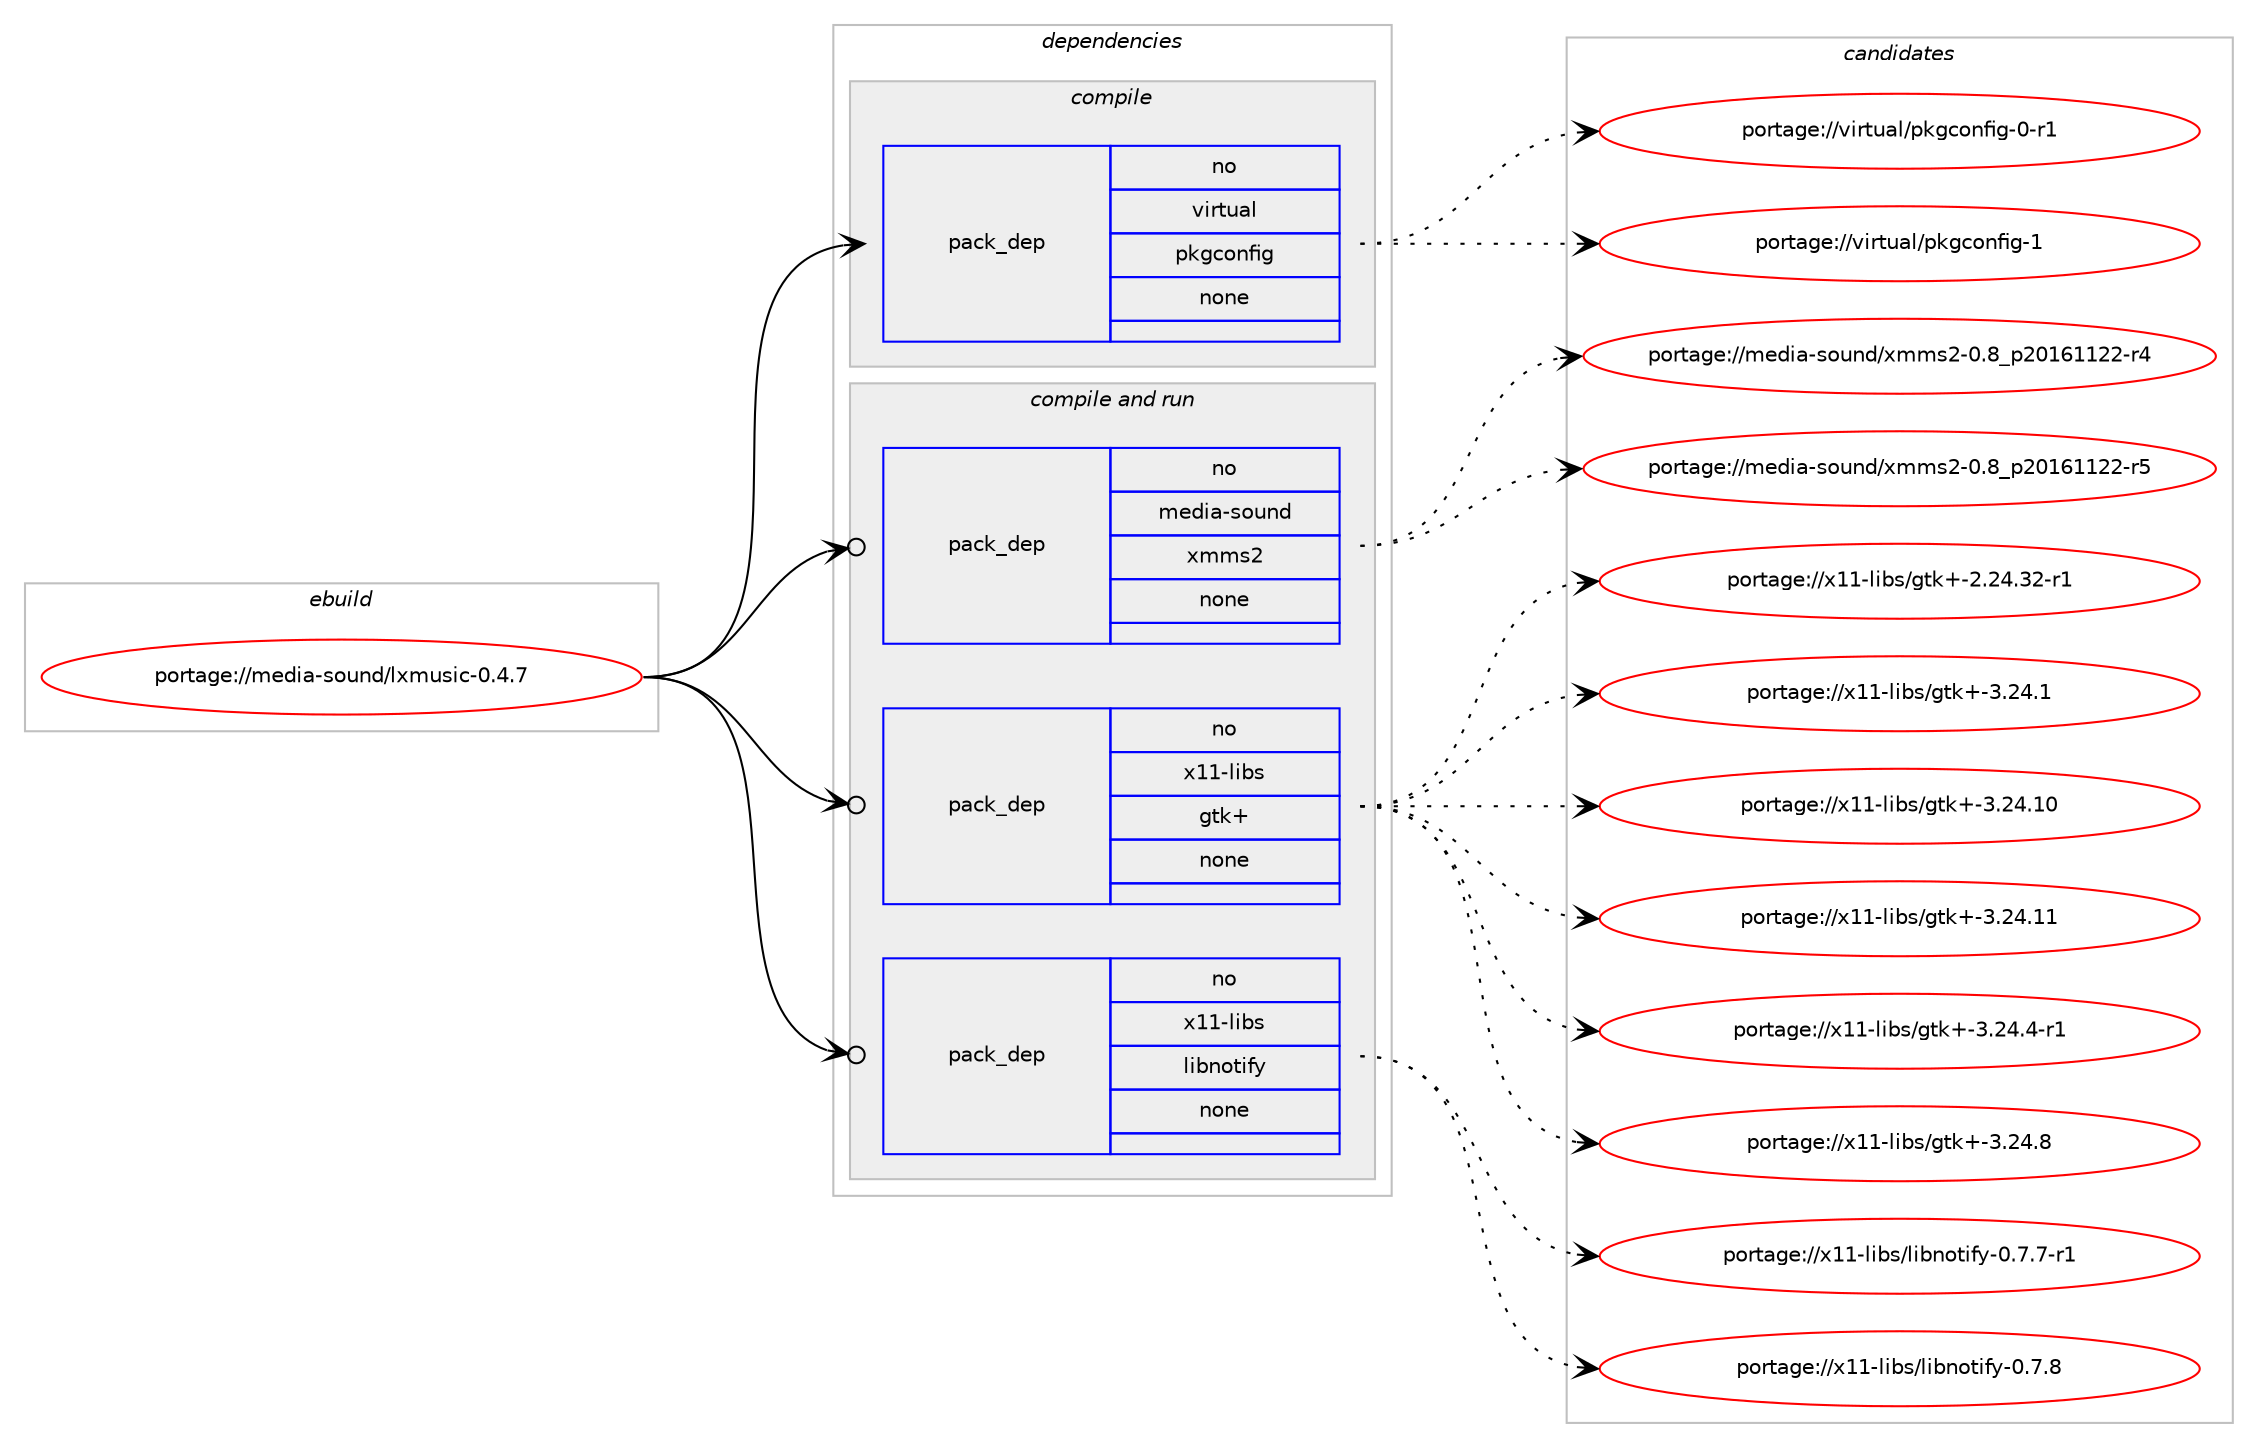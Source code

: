 digraph prolog {

# *************
# Graph options
# *************

newrank=true;
concentrate=true;
compound=true;
graph [rankdir=LR,fontname=Helvetica,fontsize=10,ranksep=1.5];#, ranksep=2.5, nodesep=0.2];
edge  [arrowhead=vee];
node  [fontname=Helvetica,fontsize=10];

# **********
# The ebuild
# **********

subgraph cluster_leftcol {
color=gray;
rank=same;
label=<<i>ebuild</i>>;
id [label="portage://media-sound/lxmusic-0.4.7", color=red, width=4, href="../media-sound/lxmusic-0.4.7.svg"];
}

# ****************
# The dependencies
# ****************

subgraph cluster_midcol {
color=gray;
label=<<i>dependencies</i>>;
subgraph cluster_compile {
fillcolor="#eeeeee";
style=filled;
label=<<i>compile</i>>;
subgraph pack244949 {
dependency333141 [label=<<TABLE BORDER="0" CELLBORDER="1" CELLSPACING="0" CELLPADDING="4" WIDTH="220"><TR><TD ROWSPAN="6" CELLPADDING="30">pack_dep</TD></TR><TR><TD WIDTH="110">no</TD></TR><TR><TD>virtual</TD></TR><TR><TD>pkgconfig</TD></TR><TR><TD>none</TD></TR><TR><TD></TD></TR></TABLE>>, shape=none, color=blue];
}
id:e -> dependency333141:w [weight=20,style="solid",arrowhead="vee"];
}
subgraph cluster_compileandrun {
fillcolor="#eeeeee";
style=filled;
label=<<i>compile and run</i>>;
subgraph pack244950 {
dependency333142 [label=<<TABLE BORDER="0" CELLBORDER="1" CELLSPACING="0" CELLPADDING="4" WIDTH="220"><TR><TD ROWSPAN="6" CELLPADDING="30">pack_dep</TD></TR><TR><TD WIDTH="110">no</TD></TR><TR><TD>media-sound</TD></TR><TR><TD>xmms2</TD></TR><TR><TD>none</TD></TR><TR><TD></TD></TR></TABLE>>, shape=none, color=blue];
}
id:e -> dependency333142:w [weight=20,style="solid",arrowhead="odotvee"];
subgraph pack244951 {
dependency333143 [label=<<TABLE BORDER="0" CELLBORDER="1" CELLSPACING="0" CELLPADDING="4" WIDTH="220"><TR><TD ROWSPAN="6" CELLPADDING="30">pack_dep</TD></TR><TR><TD WIDTH="110">no</TD></TR><TR><TD>x11-libs</TD></TR><TR><TD>gtk+</TD></TR><TR><TD>none</TD></TR><TR><TD></TD></TR></TABLE>>, shape=none, color=blue];
}
id:e -> dependency333143:w [weight=20,style="solid",arrowhead="odotvee"];
subgraph pack244952 {
dependency333144 [label=<<TABLE BORDER="0" CELLBORDER="1" CELLSPACING="0" CELLPADDING="4" WIDTH="220"><TR><TD ROWSPAN="6" CELLPADDING="30">pack_dep</TD></TR><TR><TD WIDTH="110">no</TD></TR><TR><TD>x11-libs</TD></TR><TR><TD>libnotify</TD></TR><TR><TD>none</TD></TR><TR><TD></TD></TR></TABLE>>, shape=none, color=blue];
}
id:e -> dependency333144:w [weight=20,style="solid",arrowhead="odotvee"];
}
subgraph cluster_run {
fillcolor="#eeeeee";
style=filled;
label=<<i>run</i>>;
}
}

# **************
# The candidates
# **************

subgraph cluster_choices {
rank=same;
color=gray;
label=<<i>candidates</i>>;

subgraph choice244949 {
color=black;
nodesep=1;
choiceportage11810511411611797108471121071039911111010210510345484511449 [label="portage://virtual/pkgconfig-0-r1", color=red, width=4,href="../virtual/pkgconfig-0-r1.svg"];
choiceportage1181051141161179710847112107103991111101021051034549 [label="portage://virtual/pkgconfig-1", color=red, width=4,href="../virtual/pkgconfig-1.svg"];
dependency333141:e -> choiceportage11810511411611797108471121071039911111010210510345484511449:w [style=dotted,weight="100"];
dependency333141:e -> choiceportage1181051141161179710847112107103991111101021051034549:w [style=dotted,weight="100"];
}
subgraph choice244950 {
color=black;
nodesep=1;
choiceportage10910110010597451151111171101004712010910911550454846569511250484954494950504511452 [label="portage://media-sound/xmms2-0.8_p20161122-r4", color=red, width=4,href="../media-sound/xmms2-0.8_p20161122-r4.svg"];
choiceportage10910110010597451151111171101004712010910911550454846569511250484954494950504511453 [label="portage://media-sound/xmms2-0.8_p20161122-r5", color=red, width=4,href="../media-sound/xmms2-0.8_p20161122-r5.svg"];
dependency333142:e -> choiceportage10910110010597451151111171101004712010910911550454846569511250484954494950504511452:w [style=dotted,weight="100"];
dependency333142:e -> choiceportage10910110010597451151111171101004712010910911550454846569511250484954494950504511453:w [style=dotted,weight="100"];
}
subgraph choice244951 {
color=black;
nodesep=1;
choiceportage12049494510810598115471031161074345504650524651504511449 [label="portage://x11-libs/gtk+-2.24.32-r1", color=red, width=4,href="../x11-libs/gtk+-2.24.32-r1.svg"];
choiceportage12049494510810598115471031161074345514650524649 [label="portage://x11-libs/gtk+-3.24.1", color=red, width=4,href="../x11-libs/gtk+-3.24.1.svg"];
choiceportage1204949451081059811547103116107434551465052464948 [label="portage://x11-libs/gtk+-3.24.10", color=red, width=4,href="../x11-libs/gtk+-3.24.10.svg"];
choiceportage1204949451081059811547103116107434551465052464949 [label="portage://x11-libs/gtk+-3.24.11", color=red, width=4,href="../x11-libs/gtk+-3.24.11.svg"];
choiceportage120494945108105981154710311610743455146505246524511449 [label="portage://x11-libs/gtk+-3.24.4-r1", color=red, width=4,href="../x11-libs/gtk+-3.24.4-r1.svg"];
choiceportage12049494510810598115471031161074345514650524656 [label="portage://x11-libs/gtk+-3.24.8", color=red, width=4,href="../x11-libs/gtk+-3.24.8.svg"];
dependency333143:e -> choiceportage12049494510810598115471031161074345504650524651504511449:w [style=dotted,weight="100"];
dependency333143:e -> choiceportage12049494510810598115471031161074345514650524649:w [style=dotted,weight="100"];
dependency333143:e -> choiceportage1204949451081059811547103116107434551465052464948:w [style=dotted,weight="100"];
dependency333143:e -> choiceportage1204949451081059811547103116107434551465052464949:w [style=dotted,weight="100"];
dependency333143:e -> choiceportage120494945108105981154710311610743455146505246524511449:w [style=dotted,weight="100"];
dependency333143:e -> choiceportage12049494510810598115471031161074345514650524656:w [style=dotted,weight="100"];
}
subgraph choice244952 {
color=black;
nodesep=1;
choiceportage1204949451081059811547108105981101111161051021214548465546554511449 [label="portage://x11-libs/libnotify-0.7.7-r1", color=red, width=4,href="../x11-libs/libnotify-0.7.7-r1.svg"];
choiceportage120494945108105981154710810598110111116105102121454846554656 [label="portage://x11-libs/libnotify-0.7.8", color=red, width=4,href="../x11-libs/libnotify-0.7.8.svg"];
dependency333144:e -> choiceportage1204949451081059811547108105981101111161051021214548465546554511449:w [style=dotted,weight="100"];
dependency333144:e -> choiceportage120494945108105981154710810598110111116105102121454846554656:w [style=dotted,weight="100"];
}
}

}
